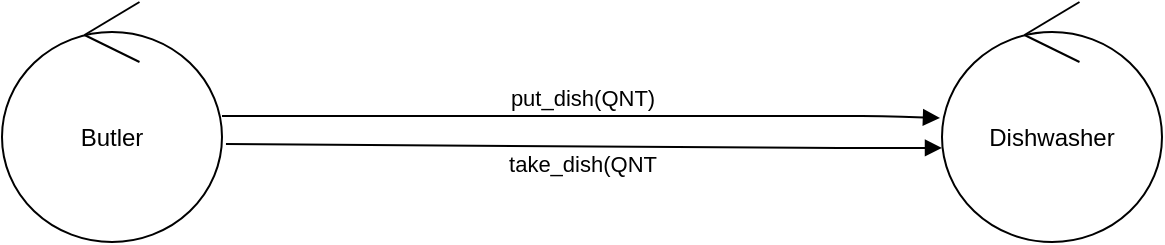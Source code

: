 <mxfile version="11.3.0" type="device" pages="1"><diagram id="po_n0okuxQfam3m4IS9e" name="Page-1"><mxGraphModel dx="838" dy="488" grid="1" gridSize="10" guides="1" tooltips="1" connect="1" arrows="1" fold="1" page="1" pageScale="1" pageWidth="827" pageHeight="1169" math="0" shadow="0"><root><mxCell id="0"/><mxCell id="1" parent="0"/><mxCell id="prHVxWT40nN7eLYZipHJ-1" value="Butler" style="ellipse;shape=umlControl;whiteSpace=wrap;html=1;" vertex="1" parent="1"><mxGeometry x="120" y="200" width="110" height="120" as="geometry"/></mxCell><mxCell id="prHVxWT40nN7eLYZipHJ-2" value="Dishwasher" style="ellipse;shape=umlControl;whiteSpace=wrap;html=1;" vertex="1" parent="1"><mxGeometry x="590" y="200" width="110" height="120" as="geometry"/></mxCell><mxCell id="prHVxWT40nN7eLYZipHJ-5" value="put_dish(QNT)" style="html=1;verticalAlign=bottom;endArrow=none;entryX=1;entryY=0.475;entryDx=0;entryDy=0;entryPerimeter=0;exitX=-0.009;exitY=0.483;exitDx=0;exitDy=0;exitPerimeter=0;startArrow=block;startFill=1;endFill=0;" edge="1" parent="1" source="prHVxWT40nN7eLYZipHJ-2" target="prHVxWT40nN7eLYZipHJ-1"><mxGeometry width="80" relative="1" as="geometry"><mxPoint x="650" y="210" as="sourcePoint"/><mxPoint x="200" y="199.04" as="targetPoint"/><Array as="points"><mxPoint x="560" y="257"/><mxPoint x="280" y="257"/></Array></mxGeometry></mxCell><mxCell id="prHVxWT40nN7eLYZipHJ-8" value="take_dish(QNT" style="html=1;verticalAlign=bottom;endArrow=block;exitX=1.018;exitY=0.592;exitDx=0;exitDy=0;exitPerimeter=0;entryX=0;entryY=0.608;entryDx=0;entryDy=0;entryPerimeter=0;startArrow=none;startFill=0;endFill=1;" edge="1" parent="1" source="prHVxWT40nN7eLYZipHJ-1" target="prHVxWT40nN7eLYZipHJ-2"><mxGeometry x="-0.005" y="-18" width="80" relative="1" as="geometry"><mxPoint x="175.2" y="322.72" as="sourcePoint"/><mxPoint x="577.5" y="320" as="targetPoint"/><Array as="points"><mxPoint x="530" y="273"/></Array><mxPoint as="offset"/></mxGeometry></mxCell></root></mxGraphModel></diagram></mxfile>